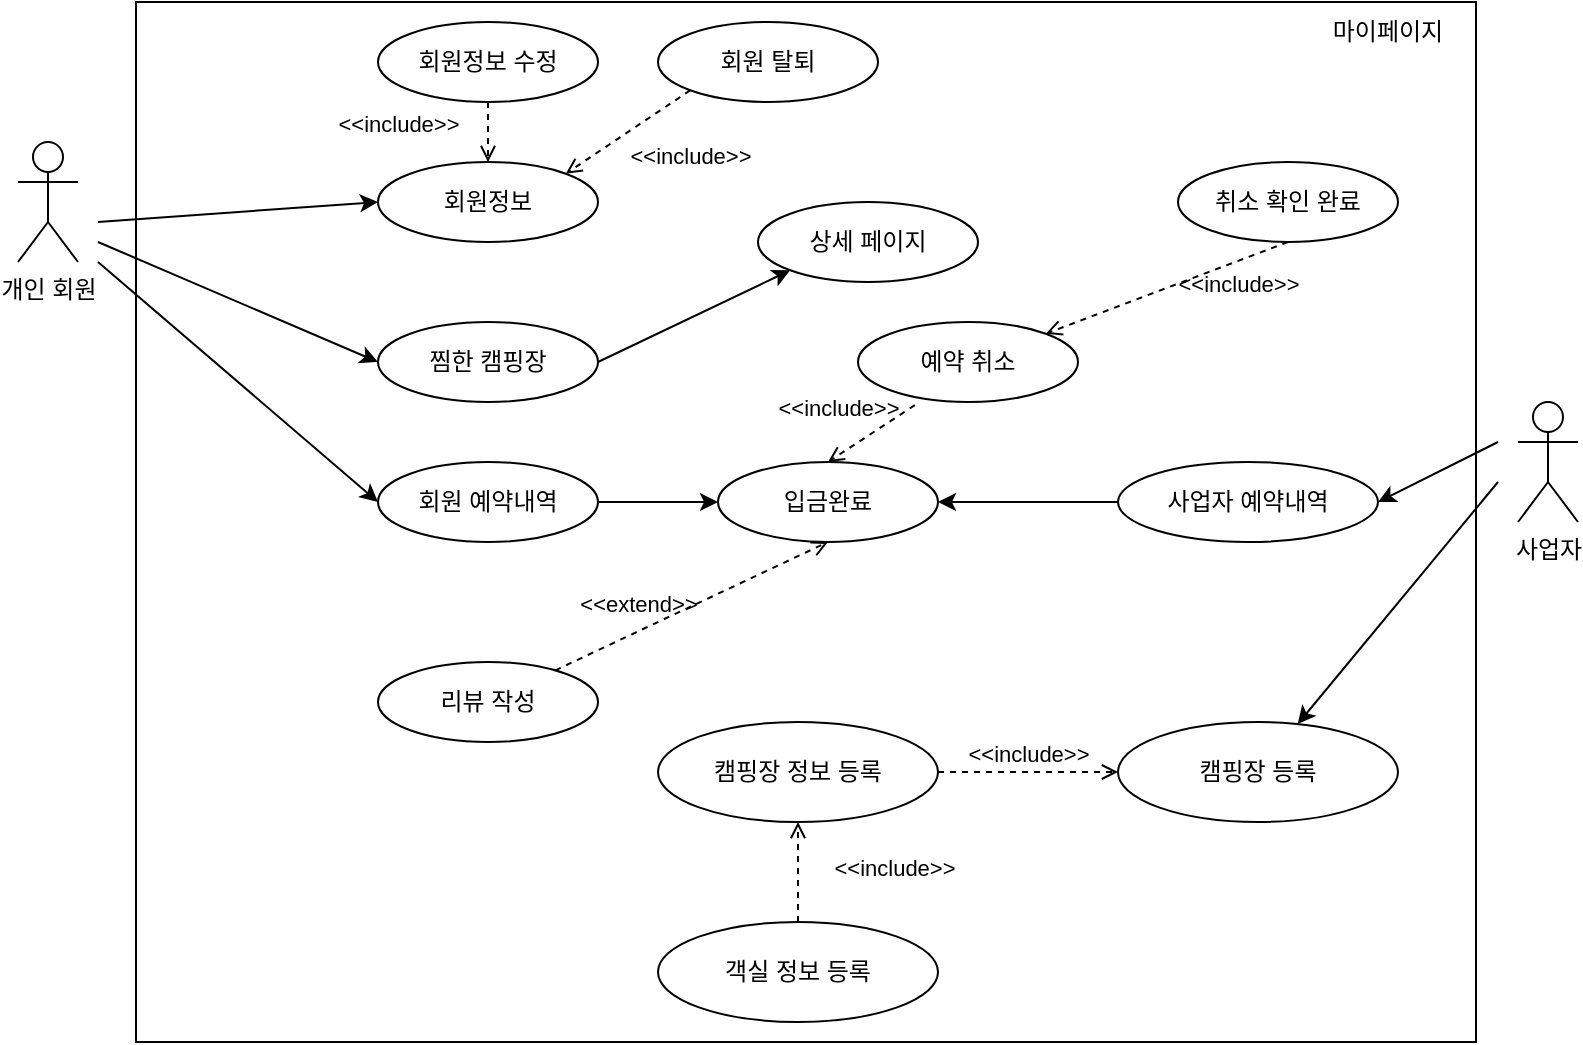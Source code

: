 <mxfile version="16.1.0" type="github">
  <diagram id="m3eDxRfNJFxnRHV4xRJ1" name="페이지-1">
    <mxGraphModel dx="1038" dy="575" grid="1" gridSize="10" guides="1" tooltips="1" connect="1" arrows="1" fold="1" page="1" pageScale="1" pageWidth="827" pageHeight="1169" math="0" shadow="0">
      <root>
        <mxCell id="0" />
        <mxCell id="1" parent="0" />
        <mxCell id="-IDIjFo8DuvuSkzWPMsA-2" value="" style="rounded=0;whiteSpace=wrap;html=1;" vertex="1" parent="1">
          <mxGeometry x="79" y="90" width="670" height="520" as="geometry" />
        </mxCell>
        <mxCell id="-IDIjFo8DuvuSkzWPMsA-3" value="&lt;font style=&quot;vertical-align: inherit&quot;&gt;&lt;font style=&quot;vertical-align: inherit&quot;&gt;개인 회원&lt;/font&gt;&lt;/font&gt;" style="shape=umlActor;verticalLabelPosition=bottom;verticalAlign=top;html=1;outlineConnect=0;" vertex="1" parent="1">
          <mxGeometry x="20" y="160" width="30" height="60" as="geometry" />
        </mxCell>
        <mxCell id="-IDIjFo8DuvuSkzWPMsA-4" value="&lt;font style=&quot;vertical-align: inherit&quot;&gt;&lt;font style=&quot;vertical-align: inherit&quot;&gt;회원정보&lt;br&gt;&lt;/font&gt;&lt;/font&gt;" style="ellipse;whiteSpace=wrap;html=1;" vertex="1" parent="1">
          <mxGeometry x="200" y="170" width="110" height="40" as="geometry" />
        </mxCell>
        <mxCell id="-IDIjFo8DuvuSkzWPMsA-5" value="&lt;font style=&quot;vertical-align: inherit&quot;&gt;&lt;font style=&quot;vertical-align: inherit&quot;&gt;&lt;font style=&quot;vertical-align: inherit&quot;&gt;&lt;font style=&quot;vertical-align: inherit&quot;&gt;회원 탈퇴&lt;/font&gt;&lt;/font&gt;&lt;br&gt;&lt;/font&gt;&lt;/font&gt;" style="ellipse;whiteSpace=wrap;html=1;" vertex="1" parent="1">
          <mxGeometry x="340" y="100" width="110" height="40" as="geometry" />
        </mxCell>
        <mxCell id="-IDIjFo8DuvuSkzWPMsA-6" value="&lt;font style=&quot;vertical-align: inherit&quot;&gt;&lt;font style=&quot;vertical-align: inherit&quot;&gt;&lt;font style=&quot;vertical-align: inherit&quot;&gt;&lt;font style=&quot;vertical-align: inherit&quot;&gt;회원정보 수정&lt;/font&gt;&lt;/font&gt;&lt;br&gt;&lt;/font&gt;&lt;/font&gt;" style="ellipse;whiteSpace=wrap;html=1;" vertex="1" parent="1">
          <mxGeometry x="200" y="100" width="110" height="40" as="geometry" />
        </mxCell>
        <mxCell id="-IDIjFo8DuvuSkzWPMsA-7" value="&lt;font style=&quot;vertical-align: inherit&quot;&gt;&lt;font style=&quot;vertical-align: inherit&quot;&gt;&lt;font style=&quot;vertical-align: inherit&quot;&gt;&lt;font style=&quot;vertical-align: inherit&quot;&gt;찜한 캠핑장&lt;/font&gt;&lt;/font&gt;&lt;br&gt;&lt;/font&gt;&lt;/font&gt;" style="ellipse;whiteSpace=wrap;html=1;" vertex="1" parent="1">
          <mxGeometry x="200" y="250" width="110" height="40" as="geometry" />
        </mxCell>
        <mxCell id="-IDIjFo8DuvuSkzWPMsA-8" value="&lt;font style=&quot;vertical-align: inherit&quot;&gt;&lt;font style=&quot;vertical-align: inherit&quot;&gt;&lt;font style=&quot;vertical-align: inherit&quot;&gt;&lt;font style=&quot;vertical-align: inherit&quot;&gt;상세 페이지&lt;/font&gt;&lt;/font&gt;&lt;br&gt;&lt;/font&gt;&lt;/font&gt;" style="ellipse;whiteSpace=wrap;html=1;" vertex="1" parent="1">
          <mxGeometry x="390" y="190" width="110" height="40" as="geometry" />
        </mxCell>
        <mxCell id="-IDIjFo8DuvuSkzWPMsA-9" value="&lt;font style=&quot;vertical-align: inherit&quot;&gt;&lt;font style=&quot;vertical-align: inherit&quot;&gt;&lt;font style=&quot;vertical-align: inherit&quot;&gt;&lt;font style=&quot;vertical-align: inherit&quot;&gt;회원 예약내역&lt;/font&gt;&lt;/font&gt;&lt;br&gt;&lt;/font&gt;&lt;/font&gt;" style="ellipse;whiteSpace=wrap;html=1;" vertex="1" parent="1">
          <mxGeometry x="200" y="320" width="110" height="40" as="geometry" />
        </mxCell>
        <mxCell id="-IDIjFo8DuvuSkzWPMsA-10" value="&lt;font style=&quot;vertical-align: inherit&quot;&gt;&lt;font style=&quot;vertical-align: inherit&quot;&gt;&lt;font style=&quot;vertical-align: inherit&quot;&gt;&lt;font style=&quot;vertical-align: inherit&quot;&gt;사업자 예약내역&lt;/font&gt;&lt;/font&gt;&lt;br&gt;&lt;/font&gt;&lt;/font&gt;" style="ellipse;whiteSpace=wrap;html=1;" vertex="1" parent="1">
          <mxGeometry x="570" y="320" width="130" height="40" as="geometry" />
        </mxCell>
        <mxCell id="-IDIjFo8DuvuSkzWPMsA-11" value="&lt;font style=&quot;vertical-align: inherit&quot;&gt;&lt;font style=&quot;vertical-align: inherit&quot;&gt;&lt;font style=&quot;vertical-align: inherit&quot;&gt;&lt;font style=&quot;vertical-align: inherit&quot;&gt;리뷰 작성&lt;/font&gt;&lt;/font&gt;&lt;br&gt;&lt;/font&gt;&lt;/font&gt;" style="ellipse;whiteSpace=wrap;html=1;" vertex="1" parent="1">
          <mxGeometry x="200" y="420" width="110" height="40" as="geometry" />
        </mxCell>
        <mxCell id="-IDIjFo8DuvuSkzWPMsA-12" value="&lt;font style=&quot;vertical-align: inherit&quot;&gt;&lt;font style=&quot;vertical-align: inherit&quot;&gt;입금완료&lt;br&gt;&lt;/font&gt;&lt;/font&gt;" style="ellipse;whiteSpace=wrap;html=1;" vertex="1" parent="1">
          <mxGeometry x="370" y="320" width="110" height="40" as="geometry" />
        </mxCell>
        <mxCell id="-IDIjFo8DuvuSkzWPMsA-13" value="&lt;font style=&quot;vertical-align: inherit&quot;&gt;&lt;font style=&quot;vertical-align: inherit&quot;&gt;&lt;font style=&quot;vertical-align: inherit&quot;&gt;&lt;font style=&quot;vertical-align: inherit&quot;&gt;취소 확인 완료&lt;/font&gt;&lt;/font&gt;&lt;br&gt;&lt;/font&gt;&lt;/font&gt;" style="ellipse;whiteSpace=wrap;html=1;" vertex="1" parent="1">
          <mxGeometry x="600" y="170" width="110" height="40" as="geometry" />
        </mxCell>
        <mxCell id="-IDIjFo8DuvuSkzWPMsA-14" value="사업자" style="shape=umlActor;verticalLabelPosition=bottom;verticalAlign=top;html=1;" vertex="1" parent="1">
          <mxGeometry x="770" y="290" width="30" height="60" as="geometry" />
        </mxCell>
        <mxCell id="-IDIjFo8DuvuSkzWPMsA-15" value="마이페이지" style="text;html=1;align=center;verticalAlign=middle;whiteSpace=wrap;rounded=0;strokeWidth=1;perimeterSpacing=1;" vertex="1" parent="1">
          <mxGeometry x="660" y="90" width="90" height="30" as="geometry" />
        </mxCell>
        <mxCell id="-IDIjFo8DuvuSkzWPMsA-16" value="캠핑장 등록" style="ellipse;whiteSpace=wrap;html=1;strokeWidth=1;" vertex="1" parent="1">
          <mxGeometry x="570" y="450" width="140" height="50" as="geometry" />
        </mxCell>
        <mxCell id="-IDIjFo8DuvuSkzWPMsA-17" value="캠핑장 정보 등록" style="ellipse;whiteSpace=wrap;html=1;strokeWidth=1;" vertex="1" parent="1">
          <mxGeometry x="340" y="450" width="140" height="50" as="geometry" />
        </mxCell>
        <mxCell id="-IDIjFo8DuvuSkzWPMsA-18" value="객실 정보 등록" style="ellipse;whiteSpace=wrap;html=1;strokeWidth=1;" vertex="1" parent="1">
          <mxGeometry x="340" y="550" width="140" height="50" as="geometry" />
        </mxCell>
        <mxCell id="-IDIjFo8DuvuSkzWPMsA-19" value="&amp;lt;&amp;lt;include&amp;gt;&amp;gt;" style="html=1;verticalAlign=bottom;labelBackgroundColor=none;endArrow=open;endFill=0;dashed=1;rounded=0;exitX=0.5;exitY=0;exitDx=0;exitDy=0;entryX=0.5;entryY=1;entryDx=0;entryDy=0;" edge="1" parent="1" source="-IDIjFo8DuvuSkzWPMsA-18" target="-IDIjFo8DuvuSkzWPMsA-17">
          <mxGeometry x="-0.253" y="-48" width="160" relative="1" as="geometry">
            <mxPoint x="550" y="550" as="sourcePoint" />
            <mxPoint x="710" y="550" as="targetPoint" />
            <mxPoint as="offset" />
          </mxGeometry>
        </mxCell>
        <mxCell id="-IDIjFo8DuvuSkzWPMsA-20" value="&amp;lt;&amp;lt;include&amp;gt;&amp;gt;" style="html=1;verticalAlign=bottom;labelBackgroundColor=none;endArrow=open;endFill=0;dashed=1;rounded=0;exitX=1;exitY=0.5;exitDx=0;exitDy=0;entryX=0;entryY=0.5;entryDx=0;entryDy=0;" edge="1" parent="1" source="-IDIjFo8DuvuSkzWPMsA-17" target="-IDIjFo8DuvuSkzWPMsA-16">
          <mxGeometry width="160" relative="1" as="geometry">
            <mxPoint x="570" y="450" as="sourcePoint" />
            <mxPoint x="570" y="470" as="targetPoint" />
          </mxGeometry>
        </mxCell>
        <mxCell id="-IDIjFo8DuvuSkzWPMsA-21" value="" style="endArrow=classic;html=1;rounded=0;entryX=1;entryY=0.5;entryDx=0;entryDy=0;" edge="1" parent="1" target="-IDIjFo8DuvuSkzWPMsA-10">
          <mxGeometry width="50" height="50" relative="1" as="geometry">
            <mxPoint x="760" y="310" as="sourcePoint" />
            <mxPoint x="670" y="420" as="targetPoint" />
          </mxGeometry>
        </mxCell>
        <mxCell id="-IDIjFo8DuvuSkzWPMsA-22" value="" style="endArrow=classic;html=1;rounded=0;" edge="1" parent="1" target="-IDIjFo8DuvuSkzWPMsA-16">
          <mxGeometry width="50" height="50" relative="1" as="geometry">
            <mxPoint x="760" y="330" as="sourcePoint" />
            <mxPoint x="670" y="420" as="targetPoint" />
          </mxGeometry>
        </mxCell>
        <mxCell id="-IDIjFo8DuvuSkzWPMsA-23" value="&amp;lt;&amp;lt;include&amp;gt;&amp;gt;" style="html=1;verticalAlign=bottom;labelBackgroundColor=none;endArrow=open;endFill=0;dashed=1;rounded=0;exitX=0.5;exitY=1;exitDx=0;exitDy=0;" edge="1" parent="1" source="-IDIjFo8DuvuSkzWPMsA-6" target="-IDIjFo8DuvuSkzWPMsA-4">
          <mxGeometry x="0.333" y="-45" width="160" relative="1" as="geometry">
            <mxPoint x="300" y="320" as="sourcePoint" />
            <mxPoint x="460" y="320" as="targetPoint" />
            <mxPoint as="offset" />
          </mxGeometry>
        </mxCell>
        <mxCell id="-IDIjFo8DuvuSkzWPMsA-24" value="&amp;lt;&amp;lt;include&amp;gt;&amp;gt;" style="html=1;verticalAlign=bottom;labelBackgroundColor=none;endArrow=open;endFill=0;dashed=1;rounded=0;exitX=0;exitY=1;exitDx=0;exitDy=0;entryX=1;entryY=0;entryDx=0;entryDy=0;" edge="1" parent="1" source="-IDIjFo8DuvuSkzWPMsA-5" target="-IDIjFo8DuvuSkzWPMsA-4">
          <mxGeometry x="-0.38" y="35" width="160" relative="1" as="geometry">
            <mxPoint x="300" y="320" as="sourcePoint" />
            <mxPoint x="460" y="320" as="targetPoint" />
            <mxPoint as="offset" />
          </mxGeometry>
        </mxCell>
        <mxCell id="-IDIjFo8DuvuSkzWPMsA-25" value="" style="endArrow=classic;html=1;rounded=0;entryX=0;entryY=0.5;entryDx=0;entryDy=0;" edge="1" parent="1" target="-IDIjFo8DuvuSkzWPMsA-4">
          <mxGeometry width="50" height="50" relative="1" as="geometry">
            <mxPoint x="60" y="200" as="sourcePoint" />
            <mxPoint x="410" y="300" as="targetPoint" />
          </mxGeometry>
        </mxCell>
        <mxCell id="-IDIjFo8DuvuSkzWPMsA-26" value="&amp;lt;&amp;lt;include&amp;gt;&amp;gt;" style="html=1;verticalAlign=bottom;labelBackgroundColor=none;endArrow=open;endFill=0;dashed=1;rounded=0;exitX=0.5;exitY=1;exitDx=0;exitDy=0;entryX=1;entryY=0;entryDx=0;entryDy=0;" edge="1" parent="1" source="-IDIjFo8DuvuSkzWPMsA-13" target="-IDIjFo8DuvuSkzWPMsA-33">
          <mxGeometry x="-0.475" y="19" width="160" relative="1" as="geometry">
            <mxPoint x="300" y="320" as="sourcePoint" />
            <mxPoint x="460" y="320" as="targetPoint" />
            <mxPoint as="offset" />
          </mxGeometry>
        </mxCell>
        <mxCell id="-IDIjFo8DuvuSkzWPMsA-27" value="" style="endArrow=classic;html=1;rounded=0;entryX=0;entryY=0.5;entryDx=0;entryDy=0;" edge="1" parent="1" target="-IDIjFo8DuvuSkzWPMsA-9">
          <mxGeometry width="50" height="50" relative="1" as="geometry">
            <mxPoint x="60" y="220" as="sourcePoint" />
            <mxPoint x="440" y="320" as="targetPoint" />
          </mxGeometry>
        </mxCell>
        <mxCell id="-IDIjFo8DuvuSkzWPMsA-28" value="&amp;lt;&amp;lt;extend&amp;gt;&amp;gt;" style="html=1;verticalAlign=bottom;labelBackgroundColor=none;endArrow=open;endFill=0;dashed=1;rounded=0;entryX=0.5;entryY=1;entryDx=0;entryDy=0;" edge="1" parent="1" source="-IDIjFo8DuvuSkzWPMsA-11" target="-IDIjFo8DuvuSkzWPMsA-12">
          <mxGeometry x="-0.367" y="4" width="160" relative="1" as="geometry">
            <mxPoint x="340" y="350" as="sourcePoint" />
            <mxPoint x="500" y="350" as="targetPoint" />
            <mxPoint as="offset" />
          </mxGeometry>
        </mxCell>
        <mxCell id="-IDIjFo8DuvuSkzWPMsA-29" value="" style="endArrow=classic;html=1;rounded=0;exitX=1;exitY=0.5;exitDx=0;exitDy=0;entryX=0;entryY=0.5;entryDx=0;entryDy=0;" edge="1" parent="1" source="-IDIjFo8DuvuSkzWPMsA-9" target="-IDIjFo8DuvuSkzWPMsA-12">
          <mxGeometry width="50" height="50" relative="1" as="geometry">
            <mxPoint x="390" y="370" as="sourcePoint" />
            <mxPoint x="440" y="320" as="targetPoint" />
          </mxGeometry>
        </mxCell>
        <mxCell id="-IDIjFo8DuvuSkzWPMsA-30" value="" style="endArrow=classic;html=1;rounded=0;exitX=0;exitY=0.5;exitDx=0;exitDy=0;entryX=1;entryY=0.5;entryDx=0;entryDy=0;" edge="1" parent="1" source="-IDIjFo8DuvuSkzWPMsA-10" target="-IDIjFo8DuvuSkzWPMsA-12">
          <mxGeometry width="50" height="50" relative="1" as="geometry">
            <mxPoint x="390" y="370" as="sourcePoint" />
            <mxPoint x="440" y="320" as="targetPoint" />
          </mxGeometry>
        </mxCell>
        <mxCell id="-IDIjFo8DuvuSkzWPMsA-31" value="" style="endArrow=classic;html=1;rounded=0;entryX=0;entryY=0.5;entryDx=0;entryDy=0;" edge="1" parent="1" target="-IDIjFo8DuvuSkzWPMsA-7">
          <mxGeometry width="50" height="50" relative="1" as="geometry">
            <mxPoint x="60" y="210" as="sourcePoint" />
            <mxPoint x="440" y="320" as="targetPoint" />
          </mxGeometry>
        </mxCell>
        <mxCell id="-IDIjFo8DuvuSkzWPMsA-32" value="" style="endArrow=classic;html=1;rounded=0;exitX=1;exitY=0.5;exitDx=0;exitDy=0;entryX=0;entryY=1;entryDx=0;entryDy=0;" edge="1" parent="1" source="-IDIjFo8DuvuSkzWPMsA-7" target="-IDIjFo8DuvuSkzWPMsA-8">
          <mxGeometry width="50" height="50" relative="1" as="geometry">
            <mxPoint x="390" y="370" as="sourcePoint" />
            <mxPoint x="440" y="320" as="targetPoint" />
          </mxGeometry>
        </mxCell>
        <mxCell id="-IDIjFo8DuvuSkzWPMsA-33" value="&lt;font style=&quot;vertical-align: inherit&quot;&gt;&lt;font style=&quot;vertical-align: inherit&quot;&gt;예약 취소&lt;br&gt;&lt;/font&gt;&lt;/font&gt;" style="ellipse;whiteSpace=wrap;html=1;" vertex="1" parent="1">
          <mxGeometry x="440" y="250" width="110" height="40" as="geometry" />
        </mxCell>
        <mxCell id="-IDIjFo8DuvuSkzWPMsA-34" value="&amp;lt;&amp;lt;include&amp;gt;&amp;gt;" style="html=1;verticalAlign=bottom;labelBackgroundColor=none;endArrow=open;endFill=0;dashed=1;rounded=0;exitX=0.258;exitY=1.04;exitDx=0;exitDy=0;entryX=0.5;entryY=0;entryDx=0;entryDy=0;exitPerimeter=0;" edge="1" parent="1" source="-IDIjFo8DuvuSkzWPMsA-33" target="-IDIjFo8DuvuSkzWPMsA-12">
          <mxGeometry x="0.431" y="-12" width="160" relative="1" as="geometry">
            <mxPoint x="612.219" y="270.002" as="sourcePoint" />
            <mxPoint x="550.001" y="311.718" as="targetPoint" />
            <mxPoint x="-1" as="offset" />
          </mxGeometry>
        </mxCell>
      </root>
    </mxGraphModel>
  </diagram>
</mxfile>
